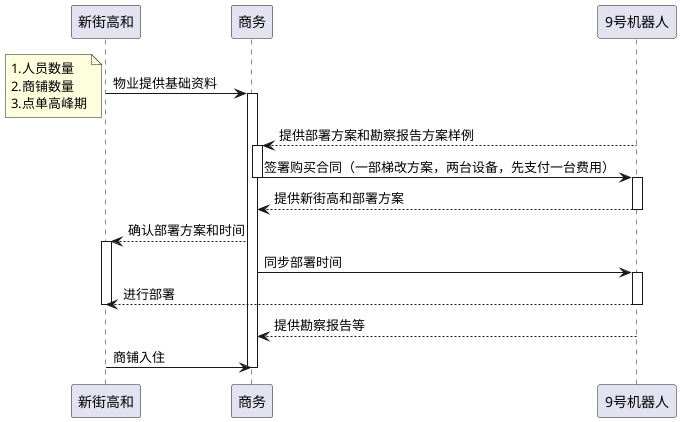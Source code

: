@startuml


新街高和 -> 商务: 物业提供基础资料


note left
1.人员数量
2.商铺数量
3.点单高峰期
end note

activate 商务
9号机器人 --> 商务: 提供部署方案和勘察报告方案样例
activate 商务
商务 -> 9号机器人: 签署购买合同（一部梯改方案，两台设备，先支付一台费用）
deactivate
activate 9号机器人
9号机器人 --> 商务:提供新街高和部署方案
deactivate
商务 --> 新街高和:确认部署方案和时间
activate 新街高和
商务 -> 9号机器人:同步部署时间
activate 9号机器人
9号机器人 --> 新街高和:进行部署
deactivate
deactivate
9号机器人 --> 商务: 提供勘察报告等
新街高和 ->商务: 商铺入住
deactivate

@enduml